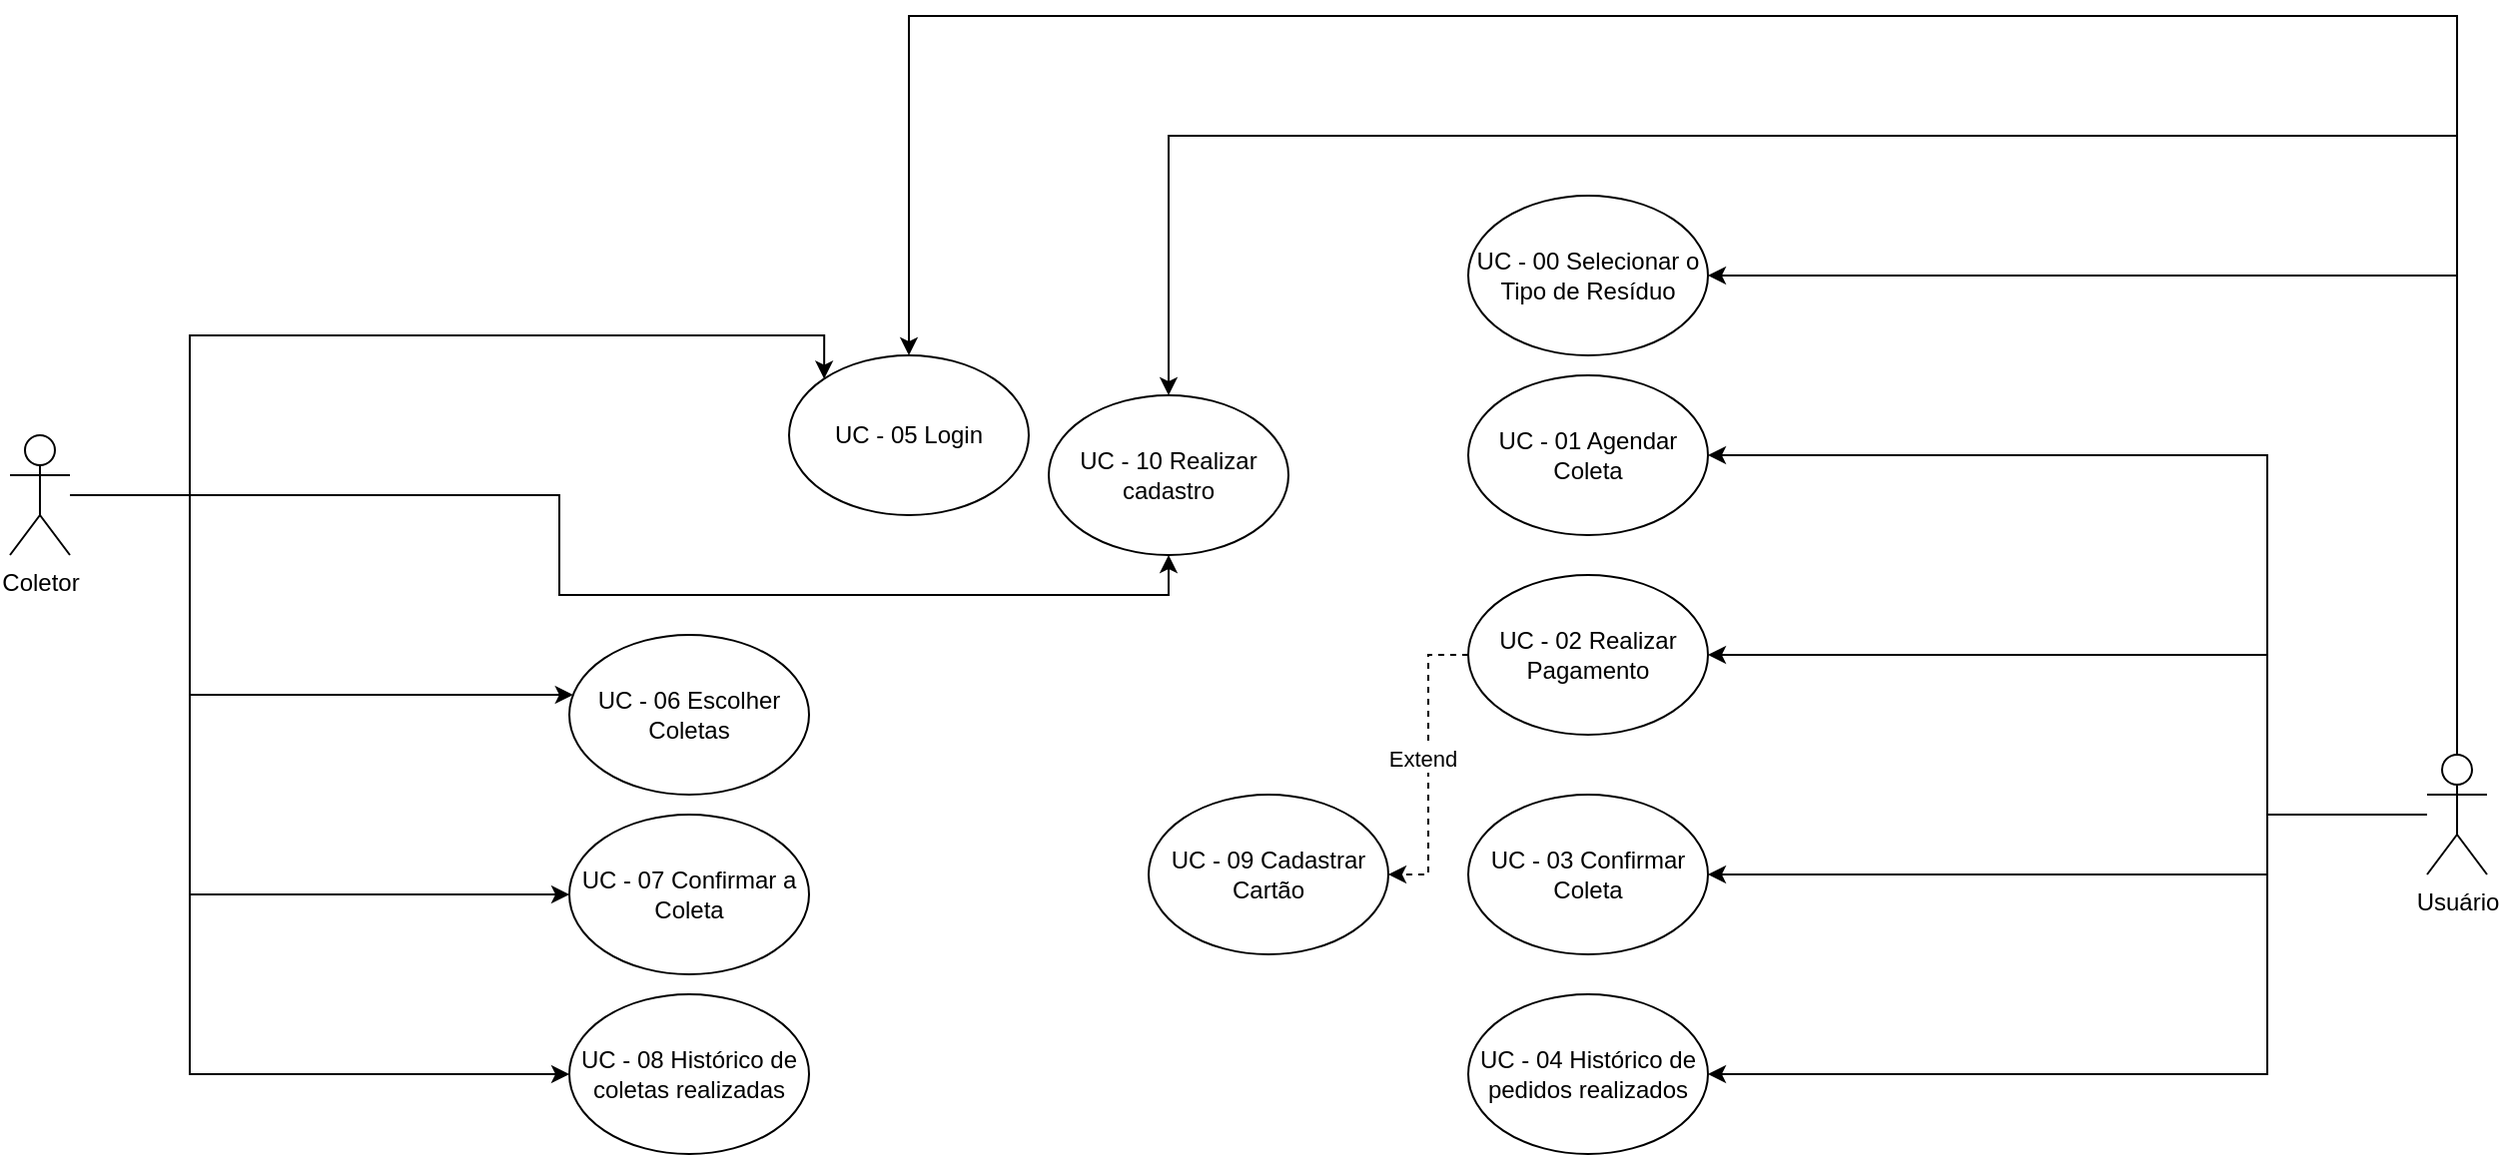 <mxfile version="24.0.7" type="google">
  <diagram name="Página-1" id="GRq1dv8NEdI-9Z8rz7KP">
    <mxGraphModel grid="1" page="1" gridSize="10" guides="1" tooltips="1" connect="1" arrows="1" fold="1" pageScale="1" pageWidth="827" pageHeight="1169" math="0" shadow="0">
      <root>
        <mxCell id="0" />
        <mxCell id="1" parent="0" />
        <mxCell id="uG1Xc32Nt-yqZVR93UJ0-14" style="edgeStyle=orthogonalEdgeStyle;rounded=0;orthogonalLoop=1;jettySize=auto;html=1;entryX=1;entryY=0.5;entryDx=0;entryDy=0;" edge="1" parent="1" source="uG1Xc32Nt-yqZVR93UJ0-1" target="uG1Xc32Nt-yqZVR93UJ0-3">
          <mxGeometry relative="1" as="geometry">
            <Array as="points">
              <mxPoint x="1395" y="290" />
            </Array>
          </mxGeometry>
        </mxCell>
        <mxCell id="uG1Xc32Nt-yqZVR93UJ0-15" style="edgeStyle=orthogonalEdgeStyle;rounded=0;orthogonalLoop=1;jettySize=auto;html=1;" edge="1" parent="1" source="uG1Xc32Nt-yqZVR93UJ0-1" target="uG1Xc32Nt-yqZVR93UJ0-4">
          <mxGeometry relative="1" as="geometry">
            <Array as="points">
              <mxPoint x="1300" y="560" />
              <mxPoint x="1300" y="380" />
            </Array>
          </mxGeometry>
        </mxCell>
        <mxCell id="uG1Xc32Nt-yqZVR93UJ0-16" style="edgeStyle=orthogonalEdgeStyle;rounded=0;orthogonalLoop=1;jettySize=auto;html=1;entryX=1;entryY=0.5;entryDx=0;entryDy=0;" edge="1" parent="1" source="uG1Xc32Nt-yqZVR93UJ0-1" target="uG1Xc32Nt-yqZVR93UJ0-5">
          <mxGeometry relative="1" as="geometry">
            <Array as="points">
              <mxPoint x="1300" y="560" />
              <mxPoint x="1300" y="480" />
            </Array>
          </mxGeometry>
        </mxCell>
        <mxCell id="uG1Xc32Nt-yqZVR93UJ0-18" style="edgeStyle=orthogonalEdgeStyle;rounded=0;orthogonalLoop=1;jettySize=auto;html=1;entryX=1;entryY=0.5;entryDx=0;entryDy=0;" edge="1" parent="1" source="uG1Xc32Nt-yqZVR93UJ0-1" target="uG1Xc32Nt-yqZVR93UJ0-7">
          <mxGeometry relative="1" as="geometry">
            <Array as="points">
              <mxPoint x="1300" y="560" />
              <mxPoint x="1300" y="590" />
            </Array>
          </mxGeometry>
        </mxCell>
        <mxCell id="uG1Xc32Nt-yqZVR93UJ0-24" style="edgeStyle=orthogonalEdgeStyle;rounded=0;orthogonalLoop=1;jettySize=auto;html=1;" edge="1" parent="1" source="uG1Xc32Nt-yqZVR93UJ0-1" target="uG1Xc32Nt-yqZVR93UJ0-21">
          <mxGeometry relative="1" as="geometry">
            <Array as="points">
              <mxPoint x="842" y="160" />
              <mxPoint x="270" y="160" />
            </Array>
          </mxGeometry>
        </mxCell>
        <mxCell id="uG1Xc32Nt-yqZVR93UJ0-28" style="edgeStyle=orthogonalEdgeStyle;rounded=0;orthogonalLoop=1;jettySize=auto;html=1;entryX=1;entryY=0.5;entryDx=0;entryDy=0;" edge="1" parent="1" source="uG1Xc32Nt-yqZVR93UJ0-1" target="uG1Xc32Nt-yqZVR93UJ0-27">
          <mxGeometry relative="1" as="geometry">
            <Array as="points">
              <mxPoint x="1300" y="560" />
              <mxPoint x="1300" y="690" />
            </Array>
          </mxGeometry>
        </mxCell>
        <mxCell id="uG1Xc32Nt-yqZVR93UJ0-36" style="edgeStyle=orthogonalEdgeStyle;rounded=0;orthogonalLoop=1;jettySize=auto;html=1;entryX=0.5;entryY=0;entryDx=0;entryDy=0;" edge="1" parent="1" source="uG1Xc32Nt-yqZVR93UJ0-1" target="uG1Xc32Nt-yqZVR93UJ0-35">
          <mxGeometry relative="1" as="geometry">
            <Array as="points">
              <mxPoint x="1395" y="220" />
              <mxPoint x="750" y="220" />
            </Array>
          </mxGeometry>
        </mxCell>
        <mxCell id="uG1Xc32Nt-yqZVR93UJ0-1" value="Usuá&lt;span style=&quot;background-color: initial;&quot;&gt;rio&lt;/span&gt;" style="shape=umlActor;verticalLabelPosition=bottom;verticalAlign=top;html=1;outlineConnect=0;" vertex="1" parent="1">
          <mxGeometry x="1380" y="530" width="30" height="60" as="geometry" />
        </mxCell>
        <mxCell id="uG1Xc32Nt-yqZVR93UJ0-12" style="edgeStyle=orthogonalEdgeStyle;rounded=0;orthogonalLoop=1;jettySize=auto;html=1;" edge="1" parent="1" source="uG1Xc32Nt-yqZVR93UJ0-2" target="uG1Xc32Nt-yqZVR93UJ0-8">
          <mxGeometry relative="1" as="geometry">
            <mxPoint x="230" y="370" as="sourcePoint" />
            <Array as="points">
              <mxPoint x="260" y="400" />
              <mxPoint x="260" y="500" />
            </Array>
          </mxGeometry>
        </mxCell>
        <mxCell id="uG1Xc32Nt-yqZVR93UJ0-20" style="edgeStyle=orthogonalEdgeStyle;rounded=0;orthogonalLoop=1;jettySize=auto;html=1;entryX=0;entryY=0.5;entryDx=0;entryDy=0;" edge="1" parent="1" source="uG1Xc32Nt-yqZVR93UJ0-2" target="uG1Xc32Nt-yqZVR93UJ0-9">
          <mxGeometry relative="1" as="geometry">
            <Array as="points">
              <mxPoint x="260" y="400" />
              <mxPoint x="260" y="600" />
            </Array>
          </mxGeometry>
        </mxCell>
        <mxCell id="uG1Xc32Nt-yqZVR93UJ0-25" style="edgeStyle=orthogonalEdgeStyle;rounded=0;orthogonalLoop=1;jettySize=auto;html=1;entryX=0;entryY=0;entryDx=0;entryDy=0;" edge="1" parent="1" source="uG1Xc32Nt-yqZVR93UJ0-2" target="uG1Xc32Nt-yqZVR93UJ0-21">
          <mxGeometry relative="1" as="geometry">
            <Array as="points">
              <mxPoint x="260" y="400" />
              <mxPoint x="260" y="320" />
              <mxPoint x="578" y="320" />
            </Array>
          </mxGeometry>
        </mxCell>
        <mxCell id="uG1Xc32Nt-yqZVR93UJ0-37" style="edgeStyle=orthogonalEdgeStyle;rounded=0;orthogonalLoop=1;jettySize=auto;html=1;entryX=0.5;entryY=1;entryDx=0;entryDy=0;" edge="1" parent="1" source="uG1Xc32Nt-yqZVR93UJ0-2" target="uG1Xc32Nt-yqZVR93UJ0-35">
          <mxGeometry relative="1" as="geometry">
            <Array as="points">
              <mxPoint x="445" y="400" />
              <mxPoint x="445" y="450" />
              <mxPoint x="750" y="450" />
            </Array>
          </mxGeometry>
        </mxCell>
        <mxCell id="THs8nxTOEAJ-GlzeugM1-2" style="edgeStyle=orthogonalEdgeStyle;rounded=0;orthogonalLoop=1;jettySize=auto;html=1;entryX=0;entryY=0.5;entryDx=0;entryDy=0;" edge="1" parent="1" source="uG1Xc32Nt-yqZVR93UJ0-2" target="uG1Xc32Nt-yqZVR93UJ0-22">
          <mxGeometry relative="1" as="geometry">
            <Array as="points">
              <mxPoint x="260" y="400" />
              <mxPoint x="260" y="690" />
            </Array>
          </mxGeometry>
        </mxCell>
        <mxCell id="uG1Xc32Nt-yqZVR93UJ0-2" value="Coletor" style="shape=umlActor;verticalLabelPosition=bottom;verticalAlign=top;html=1;outlineConnect=0;" vertex="1" parent="1">
          <mxGeometry x="170" y="370" width="30" height="60" as="geometry" />
        </mxCell>
        <mxCell id="uG1Xc32Nt-yqZVR93UJ0-3" value="UC - 00 Selecionar o Tipo de Resíduo" style="ellipse;whiteSpace=wrap;html=1;" vertex="1" parent="1">
          <mxGeometry x="900" y="250" width="120" height="80" as="geometry" />
        </mxCell>
        <mxCell id="uG1Xc32Nt-yqZVR93UJ0-4" value="UC - 01 Agendar Coleta" style="ellipse;whiteSpace=wrap;html=1;" vertex="1" parent="1">
          <mxGeometry x="900" y="340" width="120" height="80" as="geometry" />
        </mxCell>
        <mxCell id="uG1Xc32Nt-yqZVR93UJ0-33" style="edgeStyle=orthogonalEdgeStyle;rounded=0;orthogonalLoop=1;jettySize=auto;html=1;entryX=1;entryY=0.5;entryDx=0;entryDy=0;dashed=1;" edge="1" parent="1" source="uG1Xc32Nt-yqZVR93UJ0-5" target="uG1Xc32Nt-yqZVR93UJ0-29">
          <mxGeometry relative="1" as="geometry" />
        </mxCell>
        <mxCell id="uG1Xc32Nt-yqZVR93UJ0-34" value="Extend" style="edgeLabel;html=1;align=center;verticalAlign=middle;resizable=0;points=[];" connectable="0" vertex="1" parent="uG1Xc32Nt-yqZVR93UJ0-33">
          <mxGeometry x="-0.039" y="-3" relative="1" as="geometry">
            <mxPoint as="offset" />
          </mxGeometry>
        </mxCell>
        <mxCell id="uG1Xc32Nt-yqZVR93UJ0-5" value="UC - 02 Realizar Pagamento" style="ellipse;whiteSpace=wrap;html=1;" vertex="1" parent="1">
          <mxGeometry x="900" y="440" width="120" height="80" as="geometry" />
        </mxCell>
        <mxCell id="uG1Xc32Nt-yqZVR93UJ0-7" value="UC - 03 Confirmar Coleta" style="ellipse;whiteSpace=wrap;html=1;" vertex="1" parent="1">
          <mxGeometry x="900" y="550" width="120" height="80" as="geometry" />
        </mxCell>
        <mxCell id="uG1Xc32Nt-yqZVR93UJ0-8" value="UC - 06&lt;span style=&quot;background-color: initial;&quot;&gt;&amp;nbsp;Escolher Coletas&lt;/span&gt;" style="ellipse;whiteSpace=wrap;html=1;" vertex="1" parent="1">
          <mxGeometry x="450" y="470" width="120" height="80" as="geometry" />
        </mxCell>
        <mxCell id="uG1Xc32Nt-yqZVR93UJ0-9" value="UC - 07 Confirmar a Coleta" style="ellipse;whiteSpace=wrap;html=1;" vertex="1" parent="1">
          <mxGeometry x="450" y="560" width="120" height="80" as="geometry" />
        </mxCell>
        <mxCell id="uG1Xc32Nt-yqZVR93UJ0-21" value="UC - 05 Login" style="ellipse;whiteSpace=wrap;html=1;" vertex="1" parent="1">
          <mxGeometry x="560" y="330" width="120" height="80" as="geometry" />
        </mxCell>
        <mxCell id="uG1Xc32Nt-yqZVR93UJ0-22" value="UC - 08 Histórico de coletas realizadas" style="ellipse;whiteSpace=wrap;html=1;" vertex="1" parent="1">
          <mxGeometry x="450" y="650" width="120" height="80" as="geometry" />
        </mxCell>
        <mxCell id="uG1Xc32Nt-yqZVR93UJ0-27" value="UC - 04 Histórico de pedidos realizados" style="ellipse;whiteSpace=wrap;html=1;" vertex="1" parent="1">
          <mxGeometry x="900" y="650" width="120" height="80" as="geometry" />
        </mxCell>
        <mxCell id="uG1Xc32Nt-yqZVR93UJ0-29" value="UC - 09 Cadastrar Cartão" style="ellipse;whiteSpace=wrap;html=1;" vertex="1" parent="1">
          <mxGeometry x="740" y="550" width="120" height="80" as="geometry" />
        </mxCell>
        <mxCell id="uG1Xc32Nt-yqZVR93UJ0-35" value="UC - 10 Realizar cadastro" style="ellipse;whiteSpace=wrap;html=1;" vertex="1" parent="1">
          <mxGeometry x="690" y="350" width="120" height="80" as="geometry" />
        </mxCell>
      </root>
    </mxGraphModel>
  </diagram>
</mxfile>
